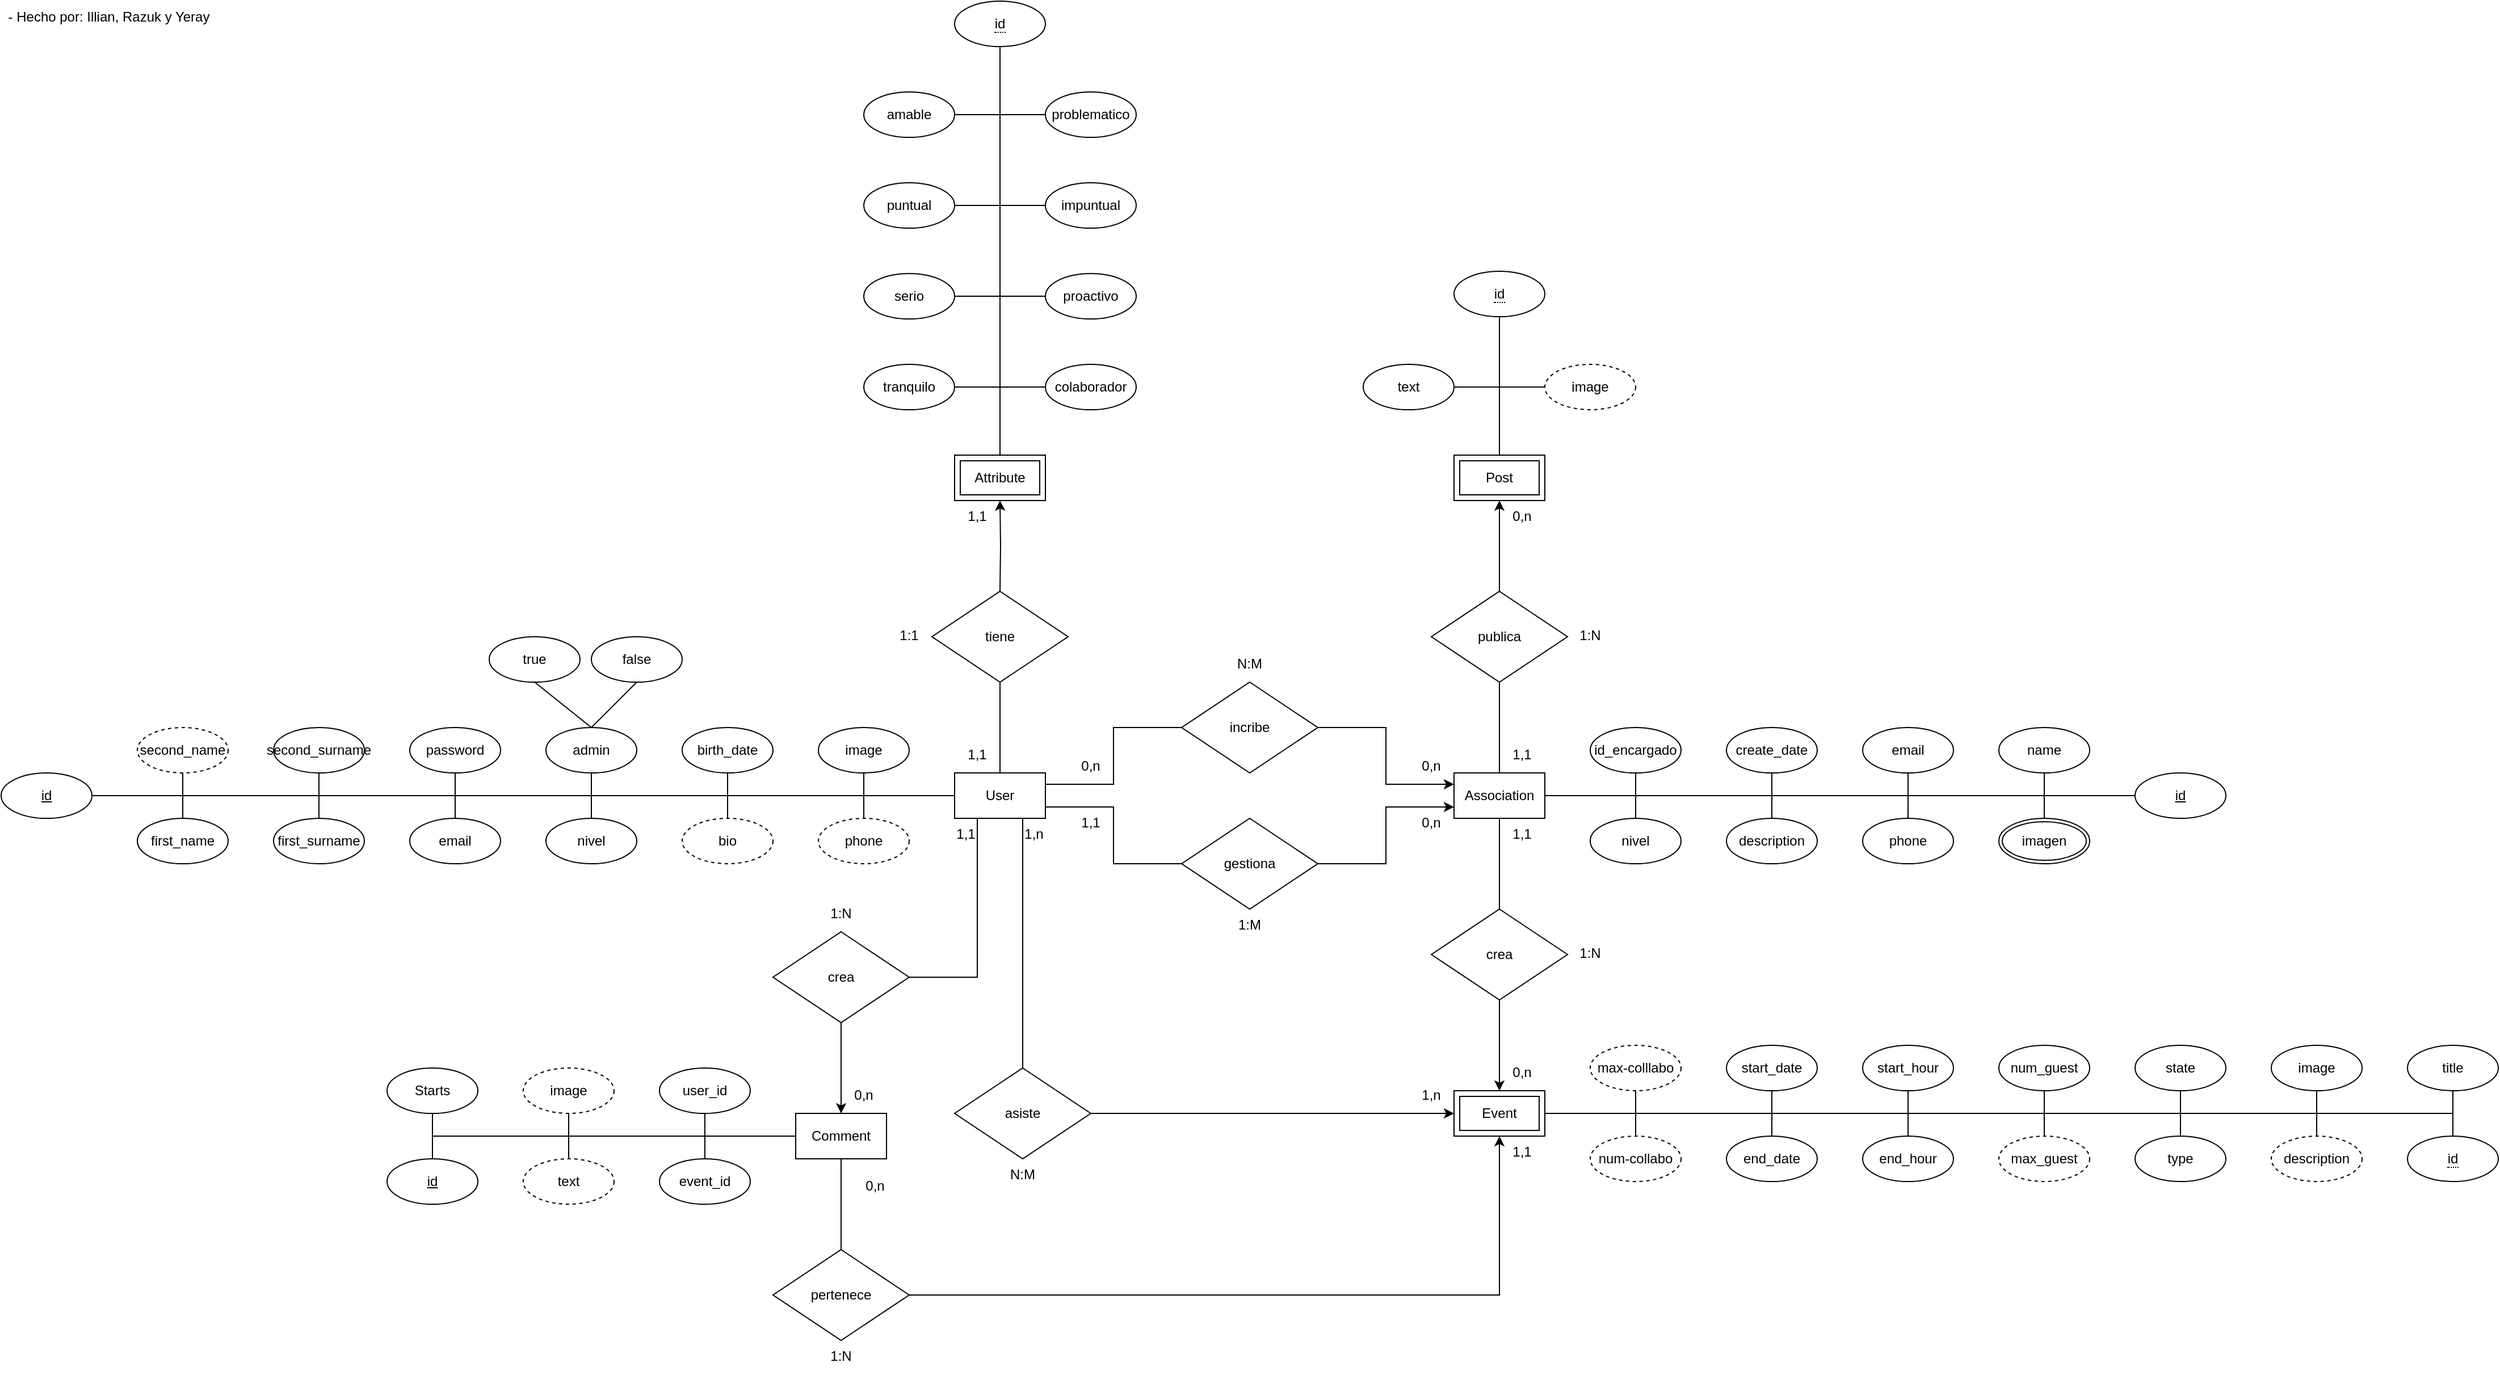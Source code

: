 <mxfile version="26.0.12">
  <diagram name="Página-1" id="f1kKK_W4zC0kdKCOJGQB">
    <mxGraphModel dx="5560" dy="4301" grid="1" gridSize="10" guides="1" tooltips="1" connect="1" arrows="1" fold="1" page="1" pageScale="1" pageWidth="1169" pageHeight="827" math="0" shadow="0">
      <root>
        <mxCell id="0" />
        <mxCell id="1" parent="0" />
        <mxCell id="93cAzzu2ICkoz2KHUthi-4" value="id_encargado" style="ellipse;whiteSpace=wrap;html=1;align=center;" parent="1" vertex="1">
          <mxGeometry x="-2080" y="-1800" width="80" height="40" as="geometry" />
        </mxCell>
        <mxCell id="93cAzzu2ICkoz2KHUthi-8" value="&lt;span style=&quot;border-bottom: 1px dotted&quot;&gt;id&lt;/span&gt;" style="ellipse;whiteSpace=wrap;html=1;align=center;" parent="1" vertex="1">
          <mxGeometry x="-1360" y="-1440" width="80" height="40" as="geometry" />
        </mxCell>
        <mxCell id="93cAzzu2ICkoz2KHUthi-10" value="id" style="ellipse;whiteSpace=wrap;html=1;align=center;fontStyle=4;" parent="1" vertex="1">
          <mxGeometry x="-3480" y="-1760" width="80" height="40" as="geometry" />
        </mxCell>
        <mxCell id="93cAzzu2ICkoz2KHUthi-11" value="type" style="ellipse;whiteSpace=wrap;html=1;align=center;" parent="1" vertex="1">
          <mxGeometry x="-1600" y="-1440" width="80" height="40" as="geometry" />
        </mxCell>
        <mxCell id="T3E2MVA1DwCWYVSdDZTz-34" style="edgeStyle=orthogonalEdgeStyle;rounded=0;orthogonalLoop=1;jettySize=auto;html=1;entryX=0.5;entryY=0;entryDx=0;entryDy=0;endArrow=none;startFill=0;" edge="1" parent="1" source="93cAzzu2ICkoz2KHUthi-12" target="93cAzzu2ICkoz2KHUthi-13">
          <mxGeometry relative="1" as="geometry" />
        </mxCell>
        <mxCell id="93cAzzu2ICkoz2KHUthi-12" value="start_date" style="ellipse;whiteSpace=wrap;html=1;align=center;" parent="1" vertex="1">
          <mxGeometry x="-1960" y="-1520" width="80" height="40" as="geometry" />
        </mxCell>
        <mxCell id="93cAzzu2ICkoz2KHUthi-13" value="end_date" style="ellipse;whiteSpace=wrap;html=1;align=center;" parent="1" vertex="1">
          <mxGeometry x="-1960" y="-1440" width="80" height="40" as="geometry" />
        </mxCell>
        <mxCell id="T3E2MVA1DwCWYVSdDZTz-31" style="edgeStyle=orthogonalEdgeStyle;rounded=0;orthogonalLoop=1;jettySize=auto;html=1;entryX=0.5;entryY=0;entryDx=0;entryDy=0;endArrow=none;startFill=0;" edge="1" parent="1" source="93cAzzu2ICkoz2KHUthi-15" target="93cAzzu2ICkoz2KHUthi-11">
          <mxGeometry relative="1" as="geometry" />
        </mxCell>
        <mxCell id="93cAzzu2ICkoz2KHUthi-15" value="state" style="ellipse;whiteSpace=wrap;html=1;align=center;" parent="1" vertex="1">
          <mxGeometry x="-1600" y="-1520" width="80" height="40" as="geometry" />
        </mxCell>
        <mxCell id="T3E2MVA1DwCWYVSdDZTz-33" style="edgeStyle=orthogonalEdgeStyle;rounded=0;orthogonalLoop=1;jettySize=auto;html=1;entryX=0.5;entryY=0;entryDx=0;entryDy=0;endArrow=none;startFill=0;" edge="1" parent="1" source="93cAzzu2ICkoz2KHUthi-16" target="93cAzzu2ICkoz2KHUthi-17">
          <mxGeometry relative="1" as="geometry" />
        </mxCell>
        <mxCell id="93cAzzu2ICkoz2KHUthi-16" value="start_hour" style="ellipse;whiteSpace=wrap;html=1;align=center;" parent="1" vertex="1">
          <mxGeometry x="-1840" y="-1520" width="80" height="40" as="geometry" />
        </mxCell>
        <mxCell id="93cAzzu2ICkoz2KHUthi-17" value="end_hour" style="ellipse;whiteSpace=wrap;html=1;align=center;" parent="1" vertex="1">
          <mxGeometry x="-1840" y="-1440" width="80" height="40" as="geometry" />
        </mxCell>
        <mxCell id="93cAzzu2ICkoz2KHUthi-19" value="description" style="ellipse;whiteSpace=wrap;html=1;align=center;dashed=1;" parent="1" vertex="1">
          <mxGeometry x="-1480" y="-1440" width="80" height="40" as="geometry" />
        </mxCell>
        <mxCell id="93cAzzu2ICkoz2KHUthi-20" value="max_guest" style="ellipse;whiteSpace=wrap;html=1;align=center;dashed=1;" parent="1" vertex="1">
          <mxGeometry x="-1720" y="-1440" width="80" height="40" as="geometry" />
        </mxCell>
        <mxCell id="T3E2MVA1DwCWYVSdDZTz-35" style="edgeStyle=orthogonalEdgeStyle;rounded=0;orthogonalLoop=1;jettySize=auto;html=1;entryX=0.5;entryY=0;entryDx=0;entryDy=0;endArrow=none;startFill=0;" edge="1" parent="1" source="1-4SiR7Glm2Qwf7cZrTV-2" target="1-4SiR7Glm2Qwf7cZrTV-5">
          <mxGeometry relative="1" as="geometry" />
        </mxCell>
        <mxCell id="1-4SiR7Glm2Qwf7cZrTV-2" value="max-colllabo" style="ellipse;whiteSpace=wrap;html=1;align=center;dashed=1;" parent="1" vertex="1">
          <mxGeometry x="-2080" y="-1520" width="80" height="40" as="geometry" />
        </mxCell>
        <mxCell id="T3E2MVA1DwCWYVSdDZTz-32" style="edgeStyle=orthogonalEdgeStyle;rounded=0;orthogonalLoop=1;jettySize=auto;html=1;entryX=0.5;entryY=0;entryDx=0;entryDy=0;endArrow=none;startFill=0;" edge="1" parent="1" source="1-4SiR7Glm2Qwf7cZrTV-4" target="93cAzzu2ICkoz2KHUthi-20">
          <mxGeometry relative="1" as="geometry" />
        </mxCell>
        <mxCell id="1-4SiR7Glm2Qwf7cZrTV-4" value="num_guest" style="ellipse;whiteSpace=wrap;html=1;align=center;" parent="1" vertex="1">
          <mxGeometry x="-1720" y="-1520" width="80" height="40" as="geometry" />
        </mxCell>
        <mxCell id="1-4SiR7Glm2Qwf7cZrTV-5" value="num-collabo" style="ellipse;whiteSpace=wrap;html=1;align=center;dashed=1;" parent="1" vertex="1">
          <mxGeometry x="-2080" y="-1440" width="80" height="40" as="geometry" />
        </mxCell>
        <mxCell id="T3E2MVA1DwCWYVSdDZTz-30" style="edgeStyle=orthogonalEdgeStyle;rounded=0;orthogonalLoop=1;jettySize=auto;html=1;entryX=0.5;entryY=0;entryDx=0;entryDy=0;endArrow=none;startFill=0;" edge="1" parent="1" source="1-4SiR7Glm2Qwf7cZrTV-7" target="93cAzzu2ICkoz2KHUthi-19">
          <mxGeometry relative="1" as="geometry" />
        </mxCell>
        <mxCell id="1-4SiR7Glm2Qwf7cZrTV-7" value="image" style="ellipse;whiteSpace=wrap;html=1;align=center;" parent="1" vertex="1">
          <mxGeometry x="-1480" y="-1520" width="80" height="40" as="geometry" />
        </mxCell>
        <mxCell id="T3E2MVA1DwCWYVSdDZTz-29" style="edgeStyle=orthogonalEdgeStyle;rounded=0;orthogonalLoop=1;jettySize=auto;html=1;entryX=0.5;entryY=0;entryDx=0;entryDy=0;endArrow=none;startFill=0;" edge="1" parent="1" source="1-4SiR7Glm2Qwf7cZrTV-10" target="93cAzzu2ICkoz2KHUthi-8">
          <mxGeometry relative="1" as="geometry" />
        </mxCell>
        <mxCell id="1-4SiR7Glm2Qwf7cZrTV-10" value="title" style="ellipse;whiteSpace=wrap;html=1;align=center;" parent="1" vertex="1">
          <mxGeometry x="-1360" y="-1520" width="80" height="40" as="geometry" />
        </mxCell>
        <mxCell id="T3E2MVA1DwCWYVSdDZTz-15" style="edgeStyle=orthogonalEdgeStyle;rounded=0;orthogonalLoop=1;jettySize=auto;html=1;entryX=0.5;entryY=1;entryDx=0;entryDy=0;endArrow=none;startFill=0;" edge="1" parent="1" source="1-4SiR7Glm2Qwf7cZrTV-16" target="1-4SiR7Glm2Qwf7cZrTV-21">
          <mxGeometry relative="1" as="geometry" />
        </mxCell>
        <mxCell id="1-4SiR7Glm2Qwf7cZrTV-16" value="phone" style="ellipse;whiteSpace=wrap;html=1;align=center;dashed=1;" parent="1" vertex="1">
          <mxGeometry x="-2760" y="-1720" width="80" height="40" as="geometry" />
        </mxCell>
        <mxCell id="T3E2MVA1DwCWYVSdDZTz-8" style="edgeStyle=orthogonalEdgeStyle;rounded=0;orthogonalLoop=1;jettySize=auto;html=1;entryX=0;entryY=0.5;entryDx=0;entryDy=0;endArrow=none;startFill=0;" edge="1" parent="1" source="1-4SiR7Glm2Qwf7cZrTV-17" target="1-4SiR7Glm2Qwf7cZrTV-22">
          <mxGeometry relative="1" as="geometry" />
        </mxCell>
        <mxCell id="1-4SiR7Glm2Qwf7cZrTV-17" value="tranquilo" style="ellipse;whiteSpace=wrap;html=1;align=center;" parent="1" vertex="1">
          <mxGeometry x="-2720" y="-2120" width="80" height="40" as="geometry" />
        </mxCell>
        <mxCell id="T3E2MVA1DwCWYVSdDZTz-13" style="edgeStyle=orthogonalEdgeStyle;rounded=0;orthogonalLoop=1;jettySize=auto;html=1;entryX=0.5;entryY=1;entryDx=0;entryDy=0;endArrow=none;startFill=0;" edge="1" parent="1" source="1-4SiR7Glm2Qwf7cZrTV-18" target="1-4SiR7Glm2Qwf7cZrTV-27">
          <mxGeometry relative="1" as="geometry" />
        </mxCell>
        <mxCell id="1-4SiR7Glm2Qwf7cZrTV-18" value="nivel" style="ellipse;whiteSpace=wrap;html=1;align=center;" parent="1" vertex="1">
          <mxGeometry x="-3000" y="-1720" width="80" height="40" as="geometry" />
        </mxCell>
        <mxCell id="1-4SiR7Glm2Qwf7cZrTV-21" value="image" style="ellipse;whiteSpace=wrap;html=1;align=center;" parent="1" vertex="1">
          <mxGeometry x="-2760" y="-1800" width="80" height="40" as="geometry" />
        </mxCell>
        <mxCell id="1-4SiR7Glm2Qwf7cZrTV-22" value="colaborador" style="ellipse;whiteSpace=wrap;html=1;align=center;" parent="1" vertex="1">
          <mxGeometry x="-2560" y="-2120" width="80" height="40" as="geometry" />
        </mxCell>
        <mxCell id="T3E2MVA1DwCWYVSdDZTz-5" style="edgeStyle=orthogonalEdgeStyle;rounded=0;orthogonalLoop=1;jettySize=auto;html=1;entryX=0;entryY=0.5;entryDx=0;entryDy=0;endArrow=none;startFill=0;" edge="1" parent="1" source="1-4SiR7Glm2Qwf7cZrTV-23" target="1-4SiR7Glm2Qwf7cZrTV-50">
          <mxGeometry relative="1" as="geometry" />
        </mxCell>
        <mxCell id="1-4SiR7Glm2Qwf7cZrTV-23" value="amable" style="ellipse;whiteSpace=wrap;html=1;align=center;" parent="1" vertex="1">
          <mxGeometry x="-2720" y="-2360" width="80" height="40" as="geometry" />
        </mxCell>
        <mxCell id="1-4SiR7Glm2Qwf7cZrTV-27" value="admin" style="ellipse;whiteSpace=wrap;html=1;align=center;" parent="1" vertex="1">
          <mxGeometry x="-3000" y="-1800" width="80" height="40" as="geometry" />
        </mxCell>
        <mxCell id="T3E2MVA1DwCWYVSdDZTz-24" style="edgeStyle=orthogonalEdgeStyle;rounded=0;orthogonalLoop=1;jettySize=auto;html=1;endArrow=none;startFill=0;" edge="1" parent="1" source="1-4SiR7Glm2Qwf7cZrTV-28" target="1-4SiR7Glm2Qwf7cZrTV-76">
          <mxGeometry relative="1" as="geometry" />
        </mxCell>
        <mxCell id="1-4SiR7Glm2Qwf7cZrTV-28" value="description" style="ellipse;whiteSpace=wrap;html=1;align=center;" parent="1" vertex="1">
          <mxGeometry x="-1960" y="-1720" width="80" height="40" as="geometry" />
        </mxCell>
        <mxCell id="1-4SiR7Glm2Qwf7cZrTV-31" value="name" style="ellipse;whiteSpace=wrap;html=1;align=center;" parent="1" vertex="1">
          <mxGeometry x="-1720" y="-1800" width="80" height="40" as="geometry" />
        </mxCell>
        <mxCell id="T3E2MVA1DwCWYVSdDZTz-26" style="edgeStyle=orthogonalEdgeStyle;rounded=0;orthogonalLoop=1;jettySize=auto;html=1;entryX=0.5;entryY=1;entryDx=0;entryDy=0;endArrow=none;startFill=0;" edge="1" parent="1" source="1-4SiR7Glm2Qwf7cZrTV-33" target="1-4SiR7Glm2Qwf7cZrTV-31">
          <mxGeometry relative="1" as="geometry" />
        </mxCell>
        <mxCell id="1-4SiR7Glm2Qwf7cZrTV-33" value="imagen" style="ellipse;shape=doubleEllipse;margin=3;whiteSpace=wrap;html=1;align=center;" parent="1" vertex="1">
          <mxGeometry x="-1720" y="-1720" width="80" height="40" as="geometry" />
        </mxCell>
        <mxCell id="1-4SiR7Glm2Qwf7cZrTV-34" value="password" style="ellipse;whiteSpace=wrap;html=1;align=center;" parent="1" vertex="1">
          <mxGeometry x="-3120" y="-1800" width="80" height="40" as="geometry" />
        </mxCell>
        <mxCell id="T3E2MVA1DwCWYVSdDZTz-10" style="edgeStyle=orthogonalEdgeStyle;rounded=0;orthogonalLoop=1;jettySize=auto;html=1;entryX=0.5;entryY=1;entryDx=0;entryDy=0;endArrow=none;startFill=0;" edge="1" parent="1" source="1-4SiR7Glm2Qwf7cZrTV-35" target="1-4SiR7Glm2Qwf7cZrTV-41">
          <mxGeometry relative="1" as="geometry" />
        </mxCell>
        <mxCell id="1-4SiR7Glm2Qwf7cZrTV-35" value="first_name" style="ellipse;whiteSpace=wrap;html=1;align=center;" parent="1" vertex="1">
          <mxGeometry x="-3360" y="-1720" width="80" height="40" as="geometry" />
        </mxCell>
        <mxCell id="T3E2MVA1DwCWYVSdDZTz-11" style="edgeStyle=orthogonalEdgeStyle;rounded=0;orthogonalLoop=1;jettySize=auto;html=1;entryX=0.5;entryY=1;entryDx=0;entryDy=0;endArrow=none;startFill=0;" edge="1" parent="1" source="1-4SiR7Glm2Qwf7cZrTV-36" target="1-4SiR7Glm2Qwf7cZrTV-34">
          <mxGeometry relative="1" as="geometry" />
        </mxCell>
        <mxCell id="1-4SiR7Glm2Qwf7cZrTV-36" value="email" style="ellipse;whiteSpace=wrap;html=1;align=center;" parent="1" vertex="1">
          <mxGeometry x="-3120" y="-1720" width="80" height="40" as="geometry" />
        </mxCell>
        <mxCell id="1-4SiR7Glm2Qwf7cZrTV-46" style="rounded=0;orthogonalLoop=1;jettySize=auto;html=1;exitX=0.5;exitY=1;exitDx=0;exitDy=0;entryX=0.5;entryY=0;entryDx=0;entryDy=0;endArrow=none;startFill=0;" parent="1" source="1-4SiR7Glm2Qwf7cZrTV-37" target="1-4SiR7Glm2Qwf7cZrTV-27" edge="1">
          <mxGeometry relative="1" as="geometry" />
        </mxCell>
        <mxCell id="1-4SiR7Glm2Qwf7cZrTV-37" value="false" style="ellipse;whiteSpace=wrap;html=1;align=center;" parent="1" vertex="1">
          <mxGeometry x="-2960" y="-1880" width="80" height="40" as="geometry" />
        </mxCell>
        <mxCell id="1-4SiR7Glm2Qwf7cZrTV-47" style="rounded=0;orthogonalLoop=1;jettySize=auto;html=1;exitX=0.5;exitY=1;exitDx=0;exitDy=0;entryX=0.5;entryY=0;entryDx=0;entryDy=0;endArrow=none;startFill=0;" parent="1" source="1-4SiR7Glm2Qwf7cZrTV-38" target="1-4SiR7Glm2Qwf7cZrTV-27" edge="1">
          <mxGeometry relative="1" as="geometry" />
        </mxCell>
        <mxCell id="1-4SiR7Glm2Qwf7cZrTV-38" value="true" style="ellipse;whiteSpace=wrap;html=1;align=center;" parent="1" vertex="1">
          <mxGeometry x="-3050" y="-1880" width="80" height="40" as="geometry" />
        </mxCell>
        <mxCell id="1-4SiR7Glm2Qwf7cZrTV-41" value="second_name" style="ellipse;whiteSpace=wrap;html=1;align=center;dashed=1;" parent="1" vertex="1">
          <mxGeometry x="-3360" y="-1800" width="80" height="40" as="geometry" />
        </mxCell>
        <mxCell id="1-4SiR7Glm2Qwf7cZrTV-42" value="birth_date" style="ellipse;whiteSpace=wrap;html=1;align=center;" parent="1" vertex="1">
          <mxGeometry x="-2880" y="-1800" width="80" height="40" as="geometry" />
        </mxCell>
        <mxCell id="T3E2MVA1DwCWYVSdDZTz-14" style="edgeStyle=orthogonalEdgeStyle;rounded=0;orthogonalLoop=1;jettySize=auto;html=1;entryX=0.5;entryY=1;entryDx=0;entryDy=0;endArrow=none;startFill=0;" edge="1" parent="1" source="1-4SiR7Glm2Qwf7cZrTV-43" target="1-4SiR7Glm2Qwf7cZrTV-42">
          <mxGeometry relative="1" as="geometry" />
        </mxCell>
        <mxCell id="1-4SiR7Glm2Qwf7cZrTV-43" value="bio" style="ellipse;whiteSpace=wrap;html=1;align=center;dashed=1;" parent="1" vertex="1">
          <mxGeometry x="-2880" y="-1720" width="80" height="40" as="geometry" />
        </mxCell>
        <mxCell id="T3E2MVA1DwCWYVSdDZTz-12" style="edgeStyle=orthogonalEdgeStyle;rounded=0;orthogonalLoop=1;jettySize=auto;html=1;entryX=0.5;entryY=1;entryDx=0;entryDy=0;endArrow=none;startFill=0;" edge="1" parent="1" source="1-4SiR7Glm2Qwf7cZrTV-44" target="1-4SiR7Glm2Qwf7cZrTV-45">
          <mxGeometry relative="1" as="geometry" />
        </mxCell>
        <mxCell id="1-4SiR7Glm2Qwf7cZrTV-44" value="first_surname" style="ellipse;whiteSpace=wrap;html=1;align=center;" parent="1" vertex="1">
          <mxGeometry x="-3240" y="-1720" width="80" height="40" as="geometry" />
        </mxCell>
        <mxCell id="1-4SiR7Glm2Qwf7cZrTV-45" value="second_surname" style="ellipse;whiteSpace=wrap;html=1;align=center;" parent="1" vertex="1">
          <mxGeometry x="-3240" y="-1800" width="80" height="40" as="geometry" />
        </mxCell>
        <mxCell id="1-4SiR7Glm2Qwf7cZrTV-48" value="&lt;span style=&quot;border-bottom: 1px dotted&quot;&gt;id&lt;/span&gt;" style="ellipse;whiteSpace=wrap;html=1;align=center;" parent="1" vertex="1">
          <mxGeometry x="-2640" y="-2440" width="80" height="40" as="geometry" />
        </mxCell>
        <mxCell id="1-4SiR7Glm2Qwf7cZrTV-49" value="proactivo" style="ellipse;whiteSpace=wrap;html=1;align=center;" parent="1" vertex="1">
          <mxGeometry x="-2560" y="-2200" width="80" height="40" as="geometry" />
        </mxCell>
        <mxCell id="1-4SiR7Glm2Qwf7cZrTV-50" value="problematico" style="ellipse;whiteSpace=wrap;html=1;align=center;" parent="1" vertex="1">
          <mxGeometry x="-2560" y="-2360" width="80" height="40" as="geometry" />
        </mxCell>
        <mxCell id="T3E2MVA1DwCWYVSdDZTz-6" style="edgeStyle=orthogonalEdgeStyle;rounded=0;orthogonalLoop=1;jettySize=auto;html=1;entryX=0;entryY=0.5;entryDx=0;entryDy=0;endArrow=none;startFill=0;" edge="1" parent="1" source="1-4SiR7Glm2Qwf7cZrTV-51" target="1-4SiR7Glm2Qwf7cZrTV-53">
          <mxGeometry relative="1" as="geometry" />
        </mxCell>
        <mxCell id="1-4SiR7Glm2Qwf7cZrTV-51" value="puntual" style="ellipse;whiteSpace=wrap;html=1;align=center;" parent="1" vertex="1">
          <mxGeometry x="-2720" y="-2280" width="80" height="40" as="geometry" />
        </mxCell>
        <mxCell id="T3E2MVA1DwCWYVSdDZTz-7" style="edgeStyle=orthogonalEdgeStyle;rounded=0;orthogonalLoop=1;jettySize=auto;html=1;endArrow=none;startFill=0;" edge="1" parent="1" source="1-4SiR7Glm2Qwf7cZrTV-52" target="1-4SiR7Glm2Qwf7cZrTV-49">
          <mxGeometry relative="1" as="geometry" />
        </mxCell>
        <mxCell id="1-4SiR7Glm2Qwf7cZrTV-52" value="serio" style="ellipse;whiteSpace=wrap;html=1;align=center;" parent="1" vertex="1">
          <mxGeometry x="-2720" y="-2200" width="80" height="40" as="geometry" />
        </mxCell>
        <mxCell id="1-4SiR7Glm2Qwf7cZrTV-53" value="impuntual" style="ellipse;whiteSpace=wrap;html=1;align=center;" parent="1" vertex="1">
          <mxGeometry x="-2560" y="-2280" width="80" height="40" as="geometry" />
        </mxCell>
        <mxCell id="1-4SiR7Glm2Qwf7cZrTV-67" value="id" style="ellipse;whiteSpace=wrap;html=1;align=center;fontStyle=4;" parent="1" vertex="1">
          <mxGeometry x="-1600" y="-1760" width="80" height="40" as="geometry" />
        </mxCell>
        <mxCell id="T3E2MVA1DwCWYVSdDZTz-23" style="edgeStyle=orthogonalEdgeStyle;rounded=0;orthogonalLoop=1;jettySize=auto;html=1;entryX=0.5;entryY=1;entryDx=0;entryDy=0;endArrow=none;startFill=0;" edge="1" parent="1" source="1-4SiR7Glm2Qwf7cZrTV-69" target="93cAzzu2ICkoz2KHUthi-4">
          <mxGeometry relative="1" as="geometry" />
        </mxCell>
        <mxCell id="1-4SiR7Glm2Qwf7cZrTV-69" value="nivel" style="ellipse;whiteSpace=wrap;html=1;align=center;" parent="1" vertex="1">
          <mxGeometry x="-2080" y="-1720" width="80" height="40" as="geometry" />
        </mxCell>
        <mxCell id="1-4SiR7Glm2Qwf7cZrTV-76" value="create_date" style="ellipse;whiteSpace=wrap;html=1;align=center;" parent="1" vertex="1">
          <mxGeometry x="-1960" y="-1800" width="80" height="40" as="geometry" />
        </mxCell>
        <mxCell id="T3E2MVA1DwCWYVSdDZTz-27" style="edgeStyle=orthogonalEdgeStyle;rounded=0;orthogonalLoop=1;jettySize=auto;html=1;entryX=0.5;entryY=1;entryDx=0;entryDy=0;endArrow=none;startFill=0;" edge="1" parent="1" source="1-4SiR7Glm2Qwf7cZrTV-80" target="1-4SiR7Glm2Qwf7cZrTV-81">
          <mxGeometry relative="1" as="geometry" />
        </mxCell>
        <mxCell id="1-4SiR7Glm2Qwf7cZrTV-80" value="phone" style="ellipse;whiteSpace=wrap;html=1;align=center;" parent="1" vertex="1">
          <mxGeometry x="-1840" y="-1720" width="80" height="40" as="geometry" />
        </mxCell>
        <mxCell id="1-4SiR7Glm2Qwf7cZrTV-81" value="email" style="ellipse;whiteSpace=wrap;html=1;align=center;" parent="1" vertex="1">
          <mxGeometry x="-1840" y="-1800" width="80" height="40" as="geometry" />
        </mxCell>
        <mxCell id="T3E2MVA1DwCWYVSdDZTz-19" style="edgeStyle=orthogonalEdgeStyle;rounded=0;orthogonalLoop=1;jettySize=auto;html=1;entryX=0.5;entryY=0;entryDx=0;entryDy=0;endArrow=none;startFill=0;" edge="1" parent="1" source="1-4SiR7Glm2Qwf7cZrTV-82" target="1-4SiR7Glm2Qwf7cZrTV-83">
          <mxGeometry relative="1" as="geometry" />
        </mxCell>
        <mxCell id="1-4SiR7Glm2Qwf7cZrTV-82" value="Starts" style="ellipse;whiteSpace=wrap;html=1;align=center;" parent="1" vertex="1">
          <mxGeometry x="-3140" y="-1500" width="80" height="40" as="geometry" />
        </mxCell>
        <mxCell id="1-4SiR7Glm2Qwf7cZrTV-83" value="id" style="ellipse;whiteSpace=wrap;html=1;align=center;fontStyle=4;" parent="1" vertex="1">
          <mxGeometry x="-3140" y="-1420" width="80" height="40" as="geometry" />
        </mxCell>
        <mxCell id="1-4SiR7Glm2Qwf7cZrTV-85" value="event_id" style="ellipse;whiteSpace=wrap;html=1;align=center;" parent="1" vertex="1">
          <mxGeometry x="-2900" y="-1420" width="80" height="40" as="geometry" />
        </mxCell>
        <mxCell id="T3E2MVA1DwCWYVSdDZTz-21" style="edgeStyle=orthogonalEdgeStyle;rounded=0;orthogonalLoop=1;jettySize=auto;html=1;entryX=0.5;entryY=0;entryDx=0;entryDy=0;endArrow=none;startFill=0;" edge="1" parent="1" source="1-4SiR7Glm2Qwf7cZrTV-87" target="1-4SiR7Glm2Qwf7cZrTV-85">
          <mxGeometry relative="1" as="geometry" />
        </mxCell>
        <mxCell id="1-4SiR7Glm2Qwf7cZrTV-87" value="user_id" style="ellipse;whiteSpace=wrap;html=1;align=center;" parent="1" vertex="1">
          <mxGeometry x="-2900" y="-1500" width="80" height="40" as="geometry" />
        </mxCell>
        <mxCell id="1-4SiR7Glm2Qwf7cZrTV-88" value="text" style="ellipse;whiteSpace=wrap;html=1;align=center;dashed=1;" parent="1" vertex="1">
          <mxGeometry x="-3020" y="-1420" width="80" height="40" as="geometry" />
        </mxCell>
        <mxCell id="1-4SiR7Glm2Qwf7cZrTV-92" value="image" style="ellipse;whiteSpace=wrap;html=1;align=center;dashed=1;" parent="1" vertex="1">
          <mxGeometry x="-2120" y="-2120" width="80" height="40" as="geometry" />
        </mxCell>
        <mxCell id="1-4SiR7Glm2Qwf7cZrTV-101" value="&lt;span style=&quot;border-bottom: 1px dotted&quot;&gt;id&lt;/span&gt;" style="ellipse;whiteSpace=wrap;html=1;align=center;" parent="1" vertex="1">
          <mxGeometry x="-2200" y="-2202" width="80" height="40" as="geometry" />
        </mxCell>
        <mxCell id="T3E2MVA1DwCWYVSdDZTz-17" style="edgeStyle=orthogonalEdgeStyle;rounded=0;orthogonalLoop=1;jettySize=auto;html=1;entryX=0;entryY=0.5;entryDx=0;entryDy=0;endArrow=none;startFill=0;" edge="1" parent="1" source="1-4SiR7Glm2Qwf7cZrTV-102" target="1-4SiR7Glm2Qwf7cZrTV-92">
          <mxGeometry relative="1" as="geometry" />
        </mxCell>
        <mxCell id="1-4SiR7Glm2Qwf7cZrTV-102" value="text" style="ellipse;whiteSpace=wrap;html=1;align=center;" parent="1" vertex="1">
          <mxGeometry x="-2280" y="-2120" width="80" height="40" as="geometry" />
        </mxCell>
        <mxCell id="T3E2MVA1DwCWYVSdDZTz-20" style="edgeStyle=orthogonalEdgeStyle;rounded=0;orthogonalLoop=1;jettySize=auto;html=1;entryX=0.5;entryY=0;entryDx=0;entryDy=0;endArrow=none;startFill=0;" edge="1" parent="1" source="1-4SiR7Glm2Qwf7cZrTV-105" target="1-4SiR7Glm2Qwf7cZrTV-88">
          <mxGeometry relative="1" as="geometry" />
        </mxCell>
        <mxCell id="1-4SiR7Glm2Qwf7cZrTV-105" value="image" style="ellipse;whiteSpace=wrap;html=1;align=center;dashed=1;" parent="1" vertex="1">
          <mxGeometry x="-3020" y="-1500" width="80" height="40" as="geometry" />
        </mxCell>
        <mxCell id="T3E2MVA1DwCWYVSdDZTz-4" style="edgeStyle=orthogonalEdgeStyle;rounded=0;orthogonalLoop=1;jettySize=auto;html=1;entryX=0.5;entryY=1;entryDx=0;entryDy=0;endArrow=none;startFill=0;" edge="1" parent="1" source="AWKQt9l0fdGl4Xb3avxm-1" target="1-4SiR7Glm2Qwf7cZrTV-48">
          <mxGeometry relative="1" as="geometry" />
        </mxCell>
        <mxCell id="AWKQt9l0fdGl4Xb3avxm-1" value="Attribute" style="shape=ext;margin=3;double=1;whiteSpace=wrap;html=1;align=center;" vertex="1" parent="1">
          <mxGeometry x="-2640" y="-2040" width="80" height="40" as="geometry" />
        </mxCell>
        <mxCell id="AWKQt9l0fdGl4Xb3avxm-2" style="edgeStyle=orthogonalEdgeStyle;rounded=0;orthogonalLoop=1;jettySize=auto;html=1;entryX=0.5;entryY=0;entryDx=0;entryDy=0;endArrow=none;startFill=0;" edge="1" parent="1" source="AWKQt9l0fdGl4Xb3avxm-4" target="AWKQt9l0fdGl4Xb3avxm-30">
          <mxGeometry relative="1" as="geometry" />
        </mxCell>
        <mxCell id="AWKQt9l0fdGl4Xb3avxm-3" style="edgeStyle=orthogonalEdgeStyle;rounded=0;orthogonalLoop=1;jettySize=auto;html=1;entryX=0.5;entryY=1;entryDx=0;entryDy=0;endArrow=none;startFill=0;" edge="1" parent="1" source="AWKQt9l0fdGl4Xb3avxm-4" target="AWKQt9l0fdGl4Xb3avxm-24">
          <mxGeometry relative="1" as="geometry" />
        </mxCell>
        <mxCell id="T3E2MVA1DwCWYVSdDZTz-22" style="edgeStyle=orthogonalEdgeStyle;rounded=0;orthogonalLoop=1;jettySize=auto;html=1;entryX=0;entryY=0.5;entryDx=0;entryDy=0;endArrow=none;startFill=0;" edge="1" parent="1" source="AWKQt9l0fdGl4Xb3avxm-4" target="1-4SiR7Glm2Qwf7cZrTV-67">
          <mxGeometry relative="1" as="geometry" />
        </mxCell>
        <mxCell id="AWKQt9l0fdGl4Xb3avxm-4" value="Association" style="whiteSpace=wrap;html=1;align=center;" vertex="1" parent="1">
          <mxGeometry x="-2200" y="-1760" width="80" height="40" as="geometry" />
        </mxCell>
        <mxCell id="AWKQt9l0fdGl4Xb3avxm-5" style="edgeStyle=orthogonalEdgeStyle;rounded=0;orthogonalLoop=1;jettySize=auto;html=1;entryX=0.5;entryY=1;entryDx=0;entryDy=0;endArrow=none;startFill=0;" edge="1" parent="1" source="AWKQt9l0fdGl4Xb3avxm-10" target="AWKQt9l0fdGl4Xb3avxm-20">
          <mxGeometry relative="1" as="geometry">
            <mxPoint x="-2600" y="-1840" as="targetPoint" />
          </mxGeometry>
        </mxCell>
        <mxCell id="AWKQt9l0fdGl4Xb3avxm-6" style="edgeStyle=orthogonalEdgeStyle;rounded=0;orthogonalLoop=1;jettySize=auto;html=1;exitX=1;exitY=0.25;exitDx=0;exitDy=0;entryX=0;entryY=0.5;entryDx=0;entryDy=0;endArrow=none;startFill=0;" edge="1" parent="1" source="AWKQt9l0fdGl4Xb3avxm-10" target="AWKQt9l0fdGl4Xb3avxm-16">
          <mxGeometry relative="1" as="geometry" />
        </mxCell>
        <mxCell id="AWKQt9l0fdGl4Xb3avxm-7" style="edgeStyle=orthogonalEdgeStyle;rounded=0;orthogonalLoop=1;jettySize=auto;html=1;exitX=1;exitY=0.75;exitDx=0;exitDy=0;entryX=0;entryY=0.5;entryDx=0;entryDy=0;endArrow=none;startFill=0;" edge="1" parent="1" source="AWKQt9l0fdGl4Xb3avxm-10" target="AWKQt9l0fdGl4Xb3avxm-18">
          <mxGeometry relative="1" as="geometry" />
        </mxCell>
        <mxCell id="AWKQt9l0fdGl4Xb3avxm-8" style="edgeStyle=orthogonalEdgeStyle;rounded=0;orthogonalLoop=1;jettySize=auto;html=1;exitX=0.75;exitY=1;exitDx=0;exitDy=0;entryX=0.5;entryY=0;entryDx=0;entryDy=0;endArrow=none;startFill=0;" edge="1" parent="1" source="AWKQt9l0fdGl4Xb3avxm-10" target="AWKQt9l0fdGl4Xb3avxm-28">
          <mxGeometry relative="1" as="geometry" />
        </mxCell>
        <mxCell id="AWKQt9l0fdGl4Xb3avxm-9" style="edgeStyle=orthogonalEdgeStyle;rounded=0;orthogonalLoop=1;jettySize=auto;html=1;exitX=0.25;exitY=1;exitDx=0;exitDy=0;entryX=1;entryY=0.5;entryDx=0;entryDy=0;endArrow=none;startFill=0;" edge="1" parent="1" source="AWKQt9l0fdGl4Xb3avxm-10" target="AWKQt9l0fdGl4Xb3avxm-22">
          <mxGeometry relative="1" as="geometry" />
        </mxCell>
        <mxCell id="T3E2MVA1DwCWYVSdDZTz-9" style="edgeStyle=orthogonalEdgeStyle;rounded=0;orthogonalLoop=1;jettySize=auto;html=1;entryX=1;entryY=0.5;entryDx=0;entryDy=0;endArrow=none;startFill=0;" edge="1" parent="1" source="AWKQt9l0fdGl4Xb3avxm-10" target="93cAzzu2ICkoz2KHUthi-10">
          <mxGeometry relative="1" as="geometry" />
        </mxCell>
        <mxCell id="AWKQt9l0fdGl4Xb3avxm-10" value="User" style="whiteSpace=wrap;html=1;align=center;" vertex="1" parent="1">
          <mxGeometry x="-2640" y="-1760" width="80" height="40" as="geometry" />
        </mxCell>
        <mxCell id="AWKQt9l0fdGl4Xb3avxm-11" style="edgeStyle=orthogonalEdgeStyle;rounded=0;orthogonalLoop=1;jettySize=auto;html=1;entryX=0.5;entryY=0;entryDx=0;entryDy=0;endArrow=none;startFill=0;" edge="1" parent="1" source="AWKQt9l0fdGl4Xb3avxm-12" target="AWKQt9l0fdGl4Xb3avxm-26">
          <mxGeometry relative="1" as="geometry" />
        </mxCell>
        <mxCell id="T3E2MVA1DwCWYVSdDZTz-18" style="edgeStyle=orthogonalEdgeStyle;rounded=0;orthogonalLoop=1;jettySize=auto;html=1;entryX=0.5;entryY=0;entryDx=0;entryDy=0;endArrow=none;startFill=0;" edge="1" parent="1" source="AWKQt9l0fdGl4Xb3avxm-12" target="1-4SiR7Glm2Qwf7cZrTV-83">
          <mxGeometry relative="1" as="geometry" />
        </mxCell>
        <mxCell id="AWKQt9l0fdGl4Xb3avxm-12" value="Comment" style="whiteSpace=wrap;html=1;align=center;" vertex="1" parent="1">
          <mxGeometry x="-2780" y="-1460" width="80" height="40" as="geometry" />
        </mxCell>
        <mxCell id="T3E2MVA1DwCWYVSdDZTz-28" style="edgeStyle=orthogonalEdgeStyle;rounded=0;orthogonalLoop=1;jettySize=auto;html=1;entryX=0.5;entryY=0;entryDx=0;entryDy=0;endArrow=none;startFill=0;" edge="1" parent="1" source="AWKQt9l0fdGl4Xb3avxm-13" target="93cAzzu2ICkoz2KHUthi-8">
          <mxGeometry relative="1" as="geometry" />
        </mxCell>
        <mxCell id="AWKQt9l0fdGl4Xb3avxm-13" value="Event" style="shape=ext;margin=3;double=1;whiteSpace=wrap;html=1;align=center;" vertex="1" parent="1">
          <mxGeometry x="-2200" y="-1480" width="80" height="40" as="geometry" />
        </mxCell>
        <mxCell id="T3E2MVA1DwCWYVSdDZTz-16" style="edgeStyle=orthogonalEdgeStyle;rounded=0;orthogonalLoop=1;jettySize=auto;html=1;entryX=0.5;entryY=1;entryDx=0;entryDy=0;endArrow=none;startFill=0;" edge="1" parent="1" source="AWKQt9l0fdGl4Xb3avxm-14" target="1-4SiR7Glm2Qwf7cZrTV-101">
          <mxGeometry relative="1" as="geometry" />
        </mxCell>
        <mxCell id="AWKQt9l0fdGl4Xb3avxm-14" value="Post" style="shape=ext;margin=3;double=1;whiteSpace=wrap;html=1;align=center;" vertex="1" parent="1">
          <mxGeometry x="-2200" y="-2040" width="80" height="40" as="geometry" />
        </mxCell>
        <mxCell id="AWKQt9l0fdGl4Xb3avxm-15" style="edgeStyle=orthogonalEdgeStyle;rounded=0;orthogonalLoop=1;jettySize=auto;html=1;entryX=0;entryY=0.25;entryDx=0;entryDy=0;" edge="1" parent="1" source="AWKQt9l0fdGl4Xb3avxm-16" target="AWKQt9l0fdGl4Xb3avxm-4">
          <mxGeometry relative="1" as="geometry" />
        </mxCell>
        <mxCell id="AWKQt9l0fdGl4Xb3avxm-16" value="incribe" style="shape=rhombus;perimeter=rhombusPerimeter;whiteSpace=wrap;html=1;align=center;" vertex="1" parent="1">
          <mxGeometry x="-2440" y="-1840" width="120" height="80" as="geometry" />
        </mxCell>
        <mxCell id="AWKQt9l0fdGl4Xb3avxm-17" style="edgeStyle=orthogonalEdgeStyle;rounded=0;orthogonalLoop=1;jettySize=auto;html=1;entryX=0;entryY=0.75;entryDx=0;entryDy=0;" edge="1" parent="1" source="AWKQt9l0fdGl4Xb3avxm-18" target="AWKQt9l0fdGl4Xb3avxm-4">
          <mxGeometry relative="1" as="geometry" />
        </mxCell>
        <mxCell id="AWKQt9l0fdGl4Xb3avxm-18" value="gestiona" style="shape=rhombus;perimeter=rhombusPerimeter;whiteSpace=wrap;html=1;align=center;" vertex="1" parent="1">
          <mxGeometry x="-2440" y="-1720" width="120" height="80" as="geometry" />
        </mxCell>
        <mxCell id="AWKQt9l0fdGl4Xb3avxm-19" style="edgeStyle=orthogonalEdgeStyle;rounded=0;orthogonalLoop=1;jettySize=auto;html=1;" edge="1" parent="1" target="AWKQt9l0fdGl4Xb3avxm-1">
          <mxGeometry relative="1" as="geometry">
            <mxPoint x="-2600" y="-1920" as="sourcePoint" />
          </mxGeometry>
        </mxCell>
        <mxCell id="AWKQt9l0fdGl4Xb3avxm-20" value="tiene" style="shape=rhombus;perimeter=rhombusPerimeter;whiteSpace=wrap;html=1;align=center;" vertex="1" parent="1">
          <mxGeometry x="-2660" y="-1920" width="120" height="80" as="geometry" />
        </mxCell>
        <mxCell id="AWKQt9l0fdGl4Xb3avxm-21" style="edgeStyle=orthogonalEdgeStyle;rounded=0;orthogonalLoop=1;jettySize=auto;html=1;entryX=0.5;entryY=0;entryDx=0;entryDy=0;" edge="1" parent="1" source="AWKQt9l0fdGl4Xb3avxm-22" target="AWKQt9l0fdGl4Xb3avxm-12">
          <mxGeometry relative="1" as="geometry" />
        </mxCell>
        <mxCell id="AWKQt9l0fdGl4Xb3avxm-22" value="crea" style="shape=rhombus;perimeter=rhombusPerimeter;whiteSpace=wrap;html=1;align=center;" vertex="1" parent="1">
          <mxGeometry x="-2800" y="-1620" width="120" height="80" as="geometry" />
        </mxCell>
        <mxCell id="AWKQt9l0fdGl4Xb3avxm-23" style="edgeStyle=orthogonalEdgeStyle;rounded=0;orthogonalLoop=1;jettySize=auto;html=1;" edge="1" parent="1" source="AWKQt9l0fdGl4Xb3avxm-24" target="AWKQt9l0fdGl4Xb3avxm-14">
          <mxGeometry relative="1" as="geometry" />
        </mxCell>
        <mxCell id="AWKQt9l0fdGl4Xb3avxm-24" value="publica" style="shape=rhombus;perimeter=rhombusPerimeter;whiteSpace=wrap;html=1;align=center;" vertex="1" parent="1">
          <mxGeometry x="-2220" y="-1920" width="120" height="80" as="geometry" />
        </mxCell>
        <mxCell id="AWKQt9l0fdGl4Xb3avxm-25" style="edgeStyle=orthogonalEdgeStyle;rounded=0;orthogonalLoop=1;jettySize=auto;html=1;entryX=0.5;entryY=1;entryDx=0;entryDy=0;" edge="1" parent="1" source="AWKQt9l0fdGl4Xb3avxm-26" target="AWKQt9l0fdGl4Xb3avxm-13">
          <mxGeometry relative="1" as="geometry" />
        </mxCell>
        <mxCell id="AWKQt9l0fdGl4Xb3avxm-26" value="pertenece" style="shape=rhombus;perimeter=rhombusPerimeter;whiteSpace=wrap;html=1;align=center;" vertex="1" parent="1">
          <mxGeometry x="-2800" y="-1340" width="120" height="80" as="geometry" />
        </mxCell>
        <mxCell id="AWKQt9l0fdGl4Xb3avxm-27" style="edgeStyle=orthogonalEdgeStyle;rounded=0;orthogonalLoop=1;jettySize=auto;html=1;entryX=0;entryY=0.5;entryDx=0;entryDy=0;" edge="1" parent="1" source="AWKQt9l0fdGl4Xb3avxm-28" target="AWKQt9l0fdGl4Xb3avxm-13">
          <mxGeometry relative="1" as="geometry" />
        </mxCell>
        <mxCell id="AWKQt9l0fdGl4Xb3avxm-28" value="asiste" style="shape=rhombus;perimeter=rhombusPerimeter;whiteSpace=wrap;html=1;align=center;" vertex="1" parent="1">
          <mxGeometry x="-2640" y="-1500" width="120" height="80" as="geometry" />
        </mxCell>
        <mxCell id="T3E2MVA1DwCWYVSdDZTz-62" style="edgeStyle=orthogonalEdgeStyle;rounded=0;orthogonalLoop=1;jettySize=auto;html=1;entryX=0.5;entryY=0;entryDx=0;entryDy=0;" edge="1" parent="1" source="AWKQt9l0fdGl4Xb3avxm-30" target="AWKQt9l0fdGl4Xb3avxm-13">
          <mxGeometry relative="1" as="geometry" />
        </mxCell>
        <mxCell id="AWKQt9l0fdGl4Xb3avxm-30" value="crea" style="shape=rhombus;perimeter=rhombusPerimeter;whiteSpace=wrap;html=1;align=center;" vertex="1" parent="1">
          <mxGeometry x="-2220" y="-1640" width="120" height="80" as="geometry" />
        </mxCell>
        <mxCell id="T3E2MVA1DwCWYVSdDZTz-37" value="N:M" style="text;strokeColor=none;fillColor=none;spacingLeft=4;spacingRight=4;overflow=hidden;rotatable=0;points=[[0,0.5],[1,0.5]];portConstraint=eastwest;fontSize=12;whiteSpace=wrap;html=1;align=center;" vertex="1" parent="1">
          <mxGeometry x="-2400" y="-1870" width="40" height="30" as="geometry" />
        </mxCell>
        <mxCell id="T3E2MVA1DwCWYVSdDZTz-38" value="0,n" style="text;strokeColor=none;fillColor=none;spacingLeft=4;spacingRight=4;overflow=hidden;rotatable=0;points=[[0,0.5],[1,0.5]];portConstraint=eastwest;fontSize=12;whiteSpace=wrap;html=1;align=center;" vertex="1" parent="1">
          <mxGeometry x="-2240" y="-1780" width="40" height="30" as="geometry" />
        </mxCell>
        <mxCell id="T3E2MVA1DwCWYVSdDZTz-39" value="1,1" style="text;strokeColor=none;fillColor=none;spacingLeft=4;spacingRight=4;overflow=hidden;rotatable=0;points=[[0,0.5],[1,0.5]];portConstraint=eastwest;fontSize=12;whiteSpace=wrap;html=1;align=center;" vertex="1" parent="1">
          <mxGeometry x="-2640" y="-2000" width="40" height="30" as="geometry" />
        </mxCell>
        <mxCell id="T3E2MVA1DwCWYVSdDZTz-40" value="1,1" style="text;strokeColor=none;fillColor=none;spacingLeft=4;spacingRight=4;overflow=hidden;rotatable=0;points=[[0,0.5],[1,0.5]];portConstraint=eastwest;fontSize=12;whiteSpace=wrap;html=1;align=center;" vertex="1" parent="1">
          <mxGeometry x="-2160" y="-1720" width="40" height="30" as="geometry" />
        </mxCell>
        <mxCell id="T3E2MVA1DwCWYVSdDZTz-41" value="1,1" style="text;strokeColor=none;fillColor=none;spacingLeft=4;spacingRight=4;overflow=hidden;rotatable=0;points=[[0,0.5],[1,0.5]];portConstraint=eastwest;fontSize=12;whiteSpace=wrap;html=1;align=center;" vertex="1" parent="1">
          <mxGeometry x="-2540" y="-1730" width="40" height="30" as="geometry" />
        </mxCell>
        <mxCell id="T3E2MVA1DwCWYVSdDZTz-42" value="1:M" style="text;strokeColor=none;fillColor=none;spacingLeft=4;spacingRight=4;overflow=hidden;rotatable=0;points=[[0,0.5],[1,0.5]];portConstraint=eastwest;fontSize=12;whiteSpace=wrap;html=1;align=center;" vertex="1" parent="1">
          <mxGeometry x="-2400" y="-1640" width="40" height="30" as="geometry" />
        </mxCell>
        <mxCell id="T3E2MVA1DwCWYVSdDZTz-43" value="0,n" style="text;strokeColor=none;fillColor=none;spacingLeft=4;spacingRight=4;overflow=hidden;rotatable=0;points=[[0,0.5],[1,0.5]];portConstraint=eastwest;fontSize=12;whiteSpace=wrap;html=1;align=center;" vertex="1" parent="1">
          <mxGeometry x="-2540" y="-1780" width="40" height="30" as="geometry" />
        </mxCell>
        <mxCell id="T3E2MVA1DwCWYVSdDZTz-44" value="1,1" style="text;strokeColor=none;fillColor=none;spacingLeft=4;spacingRight=4;overflow=hidden;rotatable=0;points=[[0,0.5],[1,0.5]];portConstraint=eastwest;fontSize=12;whiteSpace=wrap;html=1;align=center;" vertex="1" parent="1">
          <mxGeometry x="-2640" y="-1790" width="40" height="30" as="geometry" />
        </mxCell>
        <mxCell id="T3E2MVA1DwCWYVSdDZTz-45" value="1:1" style="text;strokeColor=none;fillColor=none;spacingLeft=4;spacingRight=4;overflow=hidden;rotatable=0;points=[[0,0.5],[1,0.5]];portConstraint=eastwest;fontSize=12;whiteSpace=wrap;html=1;align=center;" vertex="1" parent="1">
          <mxGeometry x="-2700" y="-1895" width="40" height="30" as="geometry" />
        </mxCell>
        <mxCell id="T3E2MVA1DwCWYVSdDZTz-47" value="1,1" style="text;strokeColor=none;fillColor=none;spacingLeft=4;spacingRight=4;overflow=hidden;rotatable=0;points=[[0,0.5],[1,0.5]];portConstraint=eastwest;fontSize=12;whiteSpace=wrap;html=1;align=center;" vertex="1" parent="1">
          <mxGeometry x="-2160" y="-1790" width="40" height="30" as="geometry" />
        </mxCell>
        <mxCell id="T3E2MVA1DwCWYVSdDZTz-48" value="0,n" style="text;strokeColor=none;fillColor=none;spacingLeft=4;spacingRight=4;overflow=hidden;rotatable=0;points=[[0,0.5],[1,0.5]];portConstraint=eastwest;fontSize=12;whiteSpace=wrap;html=1;align=center;" vertex="1" parent="1">
          <mxGeometry x="-2160" y="-2000" width="40" height="30" as="geometry" />
        </mxCell>
        <mxCell id="T3E2MVA1DwCWYVSdDZTz-49" value="1:N" style="text;strokeColor=none;fillColor=none;spacingLeft=4;spacingRight=4;overflow=hidden;rotatable=0;points=[[0,0.5],[1,0.5]];portConstraint=eastwest;fontSize=12;whiteSpace=wrap;html=1;align=center;" vertex="1" parent="1">
          <mxGeometry x="-2100" y="-1895" width="40" height="30" as="geometry" />
        </mxCell>
        <mxCell id="T3E2MVA1DwCWYVSdDZTz-50" value="0,n" style="text;strokeColor=none;fillColor=none;spacingLeft=4;spacingRight=4;overflow=hidden;rotatable=0;points=[[0,0.5],[1,0.5]];portConstraint=eastwest;fontSize=12;whiteSpace=wrap;html=1;align=center;" vertex="1" parent="1">
          <mxGeometry x="-2240" y="-1730" width="40" height="30" as="geometry" />
        </mxCell>
        <mxCell id="T3E2MVA1DwCWYVSdDZTz-51" value="0,n" style="text;strokeColor=none;fillColor=none;spacingLeft=4;spacingRight=4;overflow=hidden;rotatable=0;points=[[0,0.5],[1,0.5]];portConstraint=eastwest;fontSize=12;whiteSpace=wrap;html=1;align=center;" vertex="1" parent="1">
          <mxGeometry x="-2160" y="-1510" width="40" height="30" as="geometry" />
        </mxCell>
        <mxCell id="T3E2MVA1DwCWYVSdDZTz-52" value="1:N" style="text;strokeColor=none;fillColor=none;spacingLeft=4;spacingRight=4;overflow=hidden;rotatable=0;points=[[0,0.5],[1,0.5]];portConstraint=eastwest;fontSize=12;whiteSpace=wrap;html=1;align=center;" vertex="1" parent="1">
          <mxGeometry x="-2100" y="-1615" width="40" height="30" as="geometry" />
        </mxCell>
        <mxCell id="T3E2MVA1DwCWYVSdDZTz-53" value="1,n" style="text;strokeColor=none;fillColor=none;spacingLeft=4;spacingRight=4;overflow=hidden;rotatable=0;points=[[0,0.5],[1,0.5]];portConstraint=eastwest;fontSize=12;whiteSpace=wrap;html=1;align=center;" vertex="1" parent="1">
          <mxGeometry x="-2590" y="-1720" width="40" height="30" as="geometry" />
        </mxCell>
        <mxCell id="T3E2MVA1DwCWYVSdDZTz-54" value="1,n" style="text;strokeColor=none;fillColor=none;spacingLeft=4;spacingRight=4;overflow=hidden;rotatable=0;points=[[0,0.5],[1,0.5]];portConstraint=eastwest;fontSize=12;whiteSpace=wrap;html=1;align=center;" vertex="1" parent="1">
          <mxGeometry x="-2240" y="-1490" width="40" height="30" as="geometry" />
        </mxCell>
        <mxCell id="T3E2MVA1DwCWYVSdDZTz-55" value="N:M" style="text;strokeColor=none;fillColor=none;spacingLeft=4;spacingRight=4;overflow=hidden;rotatable=0;points=[[0,0.5],[1,0.5]];portConstraint=eastwest;fontSize=12;whiteSpace=wrap;html=1;align=center;" vertex="1" parent="1">
          <mxGeometry x="-2600" y="-1420" width="40" height="30" as="geometry" />
        </mxCell>
        <mxCell id="T3E2MVA1DwCWYVSdDZTz-56" value="0,n" style="text;strokeColor=none;fillColor=none;spacingLeft=4;spacingRight=4;overflow=hidden;rotatable=0;points=[[0,0.5],[1,0.5]];portConstraint=eastwest;fontSize=12;whiteSpace=wrap;html=1;align=center;" vertex="1" parent="1">
          <mxGeometry x="-2740" y="-1490" width="40" height="30" as="geometry" />
        </mxCell>
        <mxCell id="T3E2MVA1DwCWYVSdDZTz-57" value="1,1" style="text;strokeColor=none;fillColor=none;spacingLeft=4;spacingRight=4;overflow=hidden;rotatable=0;points=[[0,0.5],[1,0.5]];portConstraint=eastwest;fontSize=12;whiteSpace=wrap;html=1;align=center;" vertex="1" parent="1">
          <mxGeometry x="-2650" y="-1720" width="40" height="30" as="geometry" />
        </mxCell>
        <mxCell id="T3E2MVA1DwCWYVSdDZTz-58" value="1:N" style="text;strokeColor=none;fillColor=none;spacingLeft=4;spacingRight=4;overflow=hidden;rotatable=0;points=[[0,0.5],[1,0.5]];portConstraint=eastwest;fontSize=12;whiteSpace=wrap;html=1;align=center;" vertex="1" parent="1">
          <mxGeometry x="-2760" y="-1650" width="40" height="30" as="geometry" />
        </mxCell>
        <mxCell id="T3E2MVA1DwCWYVSdDZTz-59" value="1:N" style="text;strokeColor=none;fillColor=none;spacingLeft=4;spacingRight=4;overflow=hidden;rotatable=0;points=[[0,0.5],[1,0.5]];portConstraint=eastwest;fontSize=12;whiteSpace=wrap;html=1;align=center;" vertex="1" parent="1">
          <mxGeometry x="-2760" y="-1260" width="40" height="30" as="geometry" />
        </mxCell>
        <mxCell id="T3E2MVA1DwCWYVSdDZTz-60" value="1,1" style="text;strokeColor=none;fillColor=none;spacingLeft=4;spacingRight=4;overflow=hidden;rotatable=0;points=[[0,0.5],[1,0.5]];portConstraint=eastwest;fontSize=12;whiteSpace=wrap;html=1;align=center;" vertex="1" parent="1">
          <mxGeometry x="-2160" y="-1440" width="40" height="30" as="geometry" />
        </mxCell>
        <mxCell id="T3E2MVA1DwCWYVSdDZTz-61" value="0,n" style="text;strokeColor=none;fillColor=none;spacingLeft=4;spacingRight=4;overflow=hidden;rotatable=0;points=[[0,0.5],[1,0.5]];portConstraint=eastwest;fontSize=12;whiteSpace=wrap;html=1;align=center;" vertex="1" parent="1">
          <mxGeometry x="-2730" y="-1410" width="40" height="30" as="geometry" />
        </mxCell>
        <mxCell id="T3E2MVA1DwCWYVSdDZTz-63" value="- Hecho por: Illian, Razuk y Yeray" style="text;strokeColor=none;fillColor=none;spacingLeft=4;spacingRight=4;overflow=hidden;rotatable=0;points=[[0,0.5],[1,0.5]];portConstraint=eastwest;fontSize=12;whiteSpace=wrap;html=1;align=center;" vertex="1" parent="1">
          <mxGeometry x="-3480" y="-2440" width="190" height="30" as="geometry" />
        </mxCell>
      </root>
    </mxGraphModel>
  </diagram>
</mxfile>
